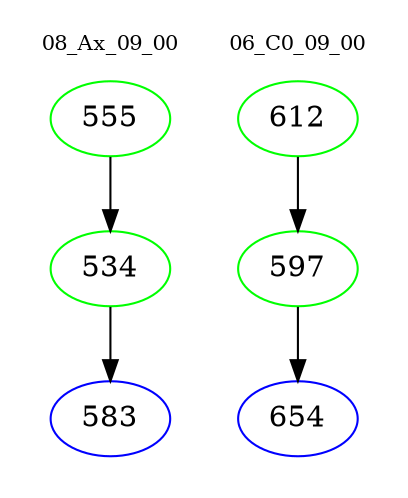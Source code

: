 digraph{
subgraph cluster_0 {
color = white
label = "08_Ax_09_00";
fontsize=10;
T0_555 [label="555", color="green"]
T0_555 -> T0_534 [color="black"]
T0_534 [label="534", color="green"]
T0_534 -> T0_583 [color="black"]
T0_583 [label="583", color="blue"]
}
subgraph cluster_1 {
color = white
label = "06_C0_09_00";
fontsize=10;
T1_612 [label="612", color="green"]
T1_612 -> T1_597 [color="black"]
T1_597 [label="597", color="green"]
T1_597 -> T1_654 [color="black"]
T1_654 [label="654", color="blue"]
}
}
